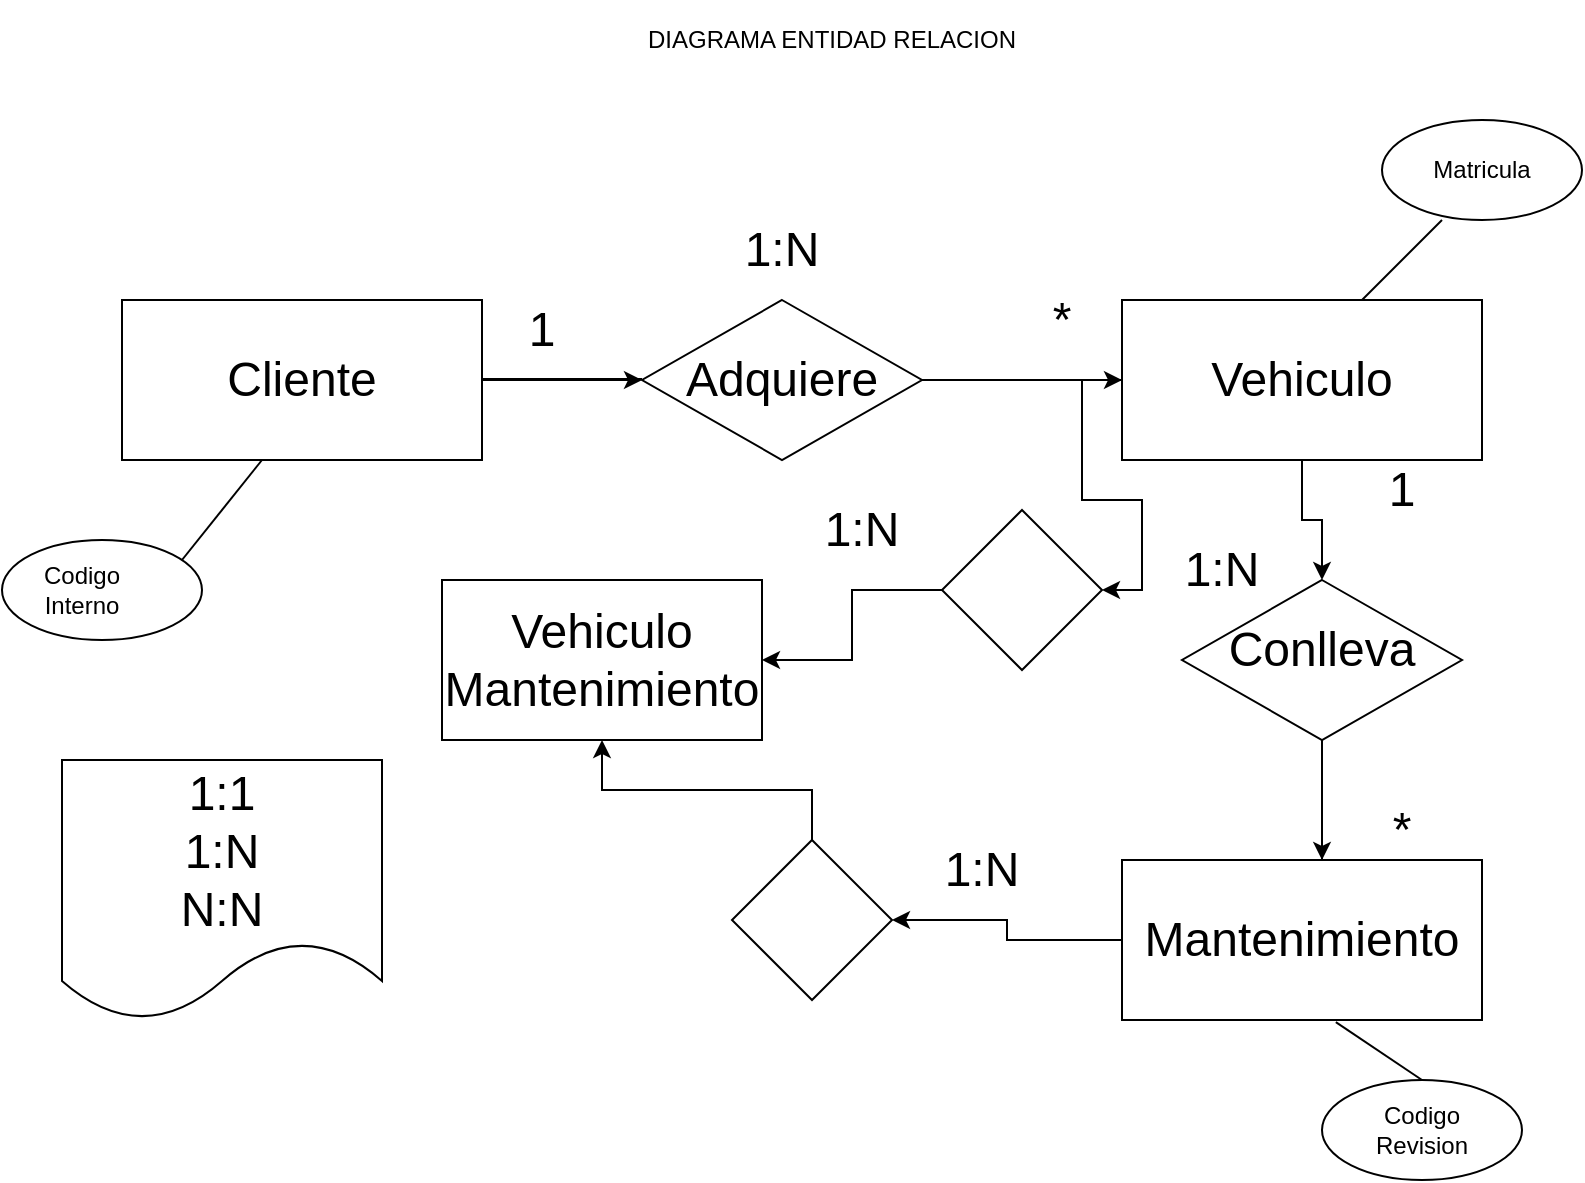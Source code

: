 <mxfile version="21.6.2" type="github">
  <diagram name="Page-1" id="32we7wKkpuTMR-FPi_ei">
    <mxGraphModel dx="880" dy="452" grid="1" gridSize="10" guides="1" tooltips="1" connect="1" arrows="1" fold="1" page="1" pageScale="1" pageWidth="850" pageHeight="1100" math="0" shadow="0">
      <root>
        <mxCell id="0" />
        <mxCell id="1" parent="0" />
        <mxCell id="rc7ttSQa2OtZKkBT7D2q-3" style="edgeStyle=orthogonalEdgeStyle;rounded=0;orthogonalLoop=1;jettySize=auto;html=1;entryX=0;entryY=0.5;entryDx=0;entryDy=0;" parent="1" source="zyYQOy7fIr2kreB1w1Vg-1" target="zyYQOy7fIr2kreB1w1Vg-10" edge="1">
          <mxGeometry relative="1" as="geometry" />
        </mxCell>
        <mxCell id="zyYQOy7fIr2kreB1w1Vg-1" value="" style="rounded=0;whiteSpace=wrap;html=1;" parent="1" vertex="1">
          <mxGeometry x="80" y="160" width="180" height="80" as="geometry" />
        </mxCell>
        <mxCell id="zyYQOy7fIr2kreB1w1Vg-2" value="Vehiculo" style="text;html=1;strokeColor=none;fillColor=none;align=center;verticalAlign=middle;whiteSpace=wrap;rounded=0;" parent="1" vertex="1">
          <mxGeometry x="650" y="185" width="60" height="30" as="geometry" />
        </mxCell>
        <mxCell id="rc7ttSQa2OtZKkBT7D2q-5" style="edgeStyle=orthogonalEdgeStyle;rounded=0;orthogonalLoop=1;jettySize=auto;html=1;exitX=0.5;exitY=1;exitDx=0;exitDy=0;" parent="1" source="zyYQOy7fIr2kreB1w1Vg-3" edge="1">
          <mxGeometry relative="1" as="geometry">
            <mxPoint x="680" y="300.0" as="targetPoint" />
            <Array as="points">
              <mxPoint x="670" y="270" />
              <mxPoint x="680" y="270" />
            </Array>
          </mxGeometry>
        </mxCell>
        <mxCell id="shR7SwW37Sfv0lqV9xud-8" style="edgeStyle=orthogonalEdgeStyle;rounded=0;orthogonalLoop=1;jettySize=auto;html=1;entryX=1;entryY=0.5;entryDx=0;entryDy=0;" edge="1" parent="1" source="zyYQOy7fIr2kreB1w1Vg-3" target="shR7SwW37Sfv0lqV9xud-6">
          <mxGeometry relative="1" as="geometry" />
        </mxCell>
        <mxCell id="zyYQOy7fIr2kreB1w1Vg-3" value="" style="rounded=0;whiteSpace=wrap;html=1;" parent="1" vertex="1">
          <mxGeometry x="580" y="160" width="180" height="80" as="geometry" />
        </mxCell>
        <mxCell id="shR7SwW37Sfv0lqV9xud-13" style="edgeStyle=orthogonalEdgeStyle;rounded=0;orthogonalLoop=1;jettySize=auto;html=1;" edge="1" parent="1" source="zyYQOy7fIr2kreB1w1Vg-4" target="shR7SwW37Sfv0lqV9xud-7">
          <mxGeometry relative="1" as="geometry" />
        </mxCell>
        <mxCell id="zyYQOy7fIr2kreB1w1Vg-4" value="" style="rounded=0;whiteSpace=wrap;html=1;" parent="1" vertex="1">
          <mxGeometry x="580" y="440" width="180" height="80" as="geometry" />
        </mxCell>
        <mxCell id="zyYQOy7fIr2kreB1w1Vg-7" value="&lt;font style=&quot;font-size: 24px;&quot;&gt;Cliente&lt;/font&gt;" style="text;html=1;strokeColor=none;fillColor=none;align=center;verticalAlign=middle;whiteSpace=wrap;rounded=0;" parent="1" vertex="1">
          <mxGeometry x="140" y="185" width="60" height="30" as="geometry" />
        </mxCell>
        <mxCell id="zyYQOy7fIr2kreB1w1Vg-8" value="&lt;font style=&quot;font-size: 24px;&quot;&gt;Mantenimiento&lt;/font&gt;" style="text;html=1;strokeColor=none;fillColor=none;align=center;verticalAlign=middle;whiteSpace=wrap;rounded=0;" parent="1" vertex="1">
          <mxGeometry x="640" y="465" width="60" height="30" as="geometry" />
        </mxCell>
        <mxCell id="rc7ttSQa2OtZKkBT7D2q-6" style="edgeStyle=orthogonalEdgeStyle;rounded=0;orthogonalLoop=1;jettySize=auto;html=1;" parent="1" source="zyYQOy7fIr2kreB1w1Vg-9" edge="1">
          <mxGeometry relative="1" as="geometry">
            <mxPoint x="680" y="440" as="targetPoint" />
          </mxGeometry>
        </mxCell>
        <mxCell id="zyYQOy7fIr2kreB1w1Vg-9" value="" style="rhombus;whiteSpace=wrap;html=1;" parent="1" vertex="1">
          <mxGeometry x="610" y="300" width="140" height="80" as="geometry" />
        </mxCell>
        <mxCell id="rc7ttSQa2OtZKkBT7D2q-4" style="edgeStyle=orthogonalEdgeStyle;rounded=0;orthogonalLoop=1;jettySize=auto;html=1;" parent="1" source="zyYQOy7fIr2kreB1w1Vg-10" edge="1">
          <mxGeometry relative="1" as="geometry">
            <mxPoint x="580" y="200" as="targetPoint" />
          </mxGeometry>
        </mxCell>
        <mxCell id="zyYQOy7fIr2kreB1w1Vg-10" value="" style="rhombus;whiteSpace=wrap;html=1;" parent="1" vertex="1">
          <mxGeometry x="340" y="160" width="140" height="80" as="geometry" />
        </mxCell>
        <mxCell id="zyYQOy7fIr2kreB1w1Vg-11" value="" style="ellipse;whiteSpace=wrap;html=1;" parent="1" vertex="1">
          <mxGeometry x="710" y="70" width="100" height="50" as="geometry" />
        </mxCell>
        <mxCell id="zyYQOy7fIr2kreB1w1Vg-12" value="Matricula" style="text;html=1;strokeColor=none;fillColor=none;align=center;verticalAlign=middle;whiteSpace=wrap;rounded=0;" parent="1" vertex="1">
          <mxGeometry x="730" y="80" width="60" height="30" as="geometry" />
        </mxCell>
        <mxCell id="zyYQOy7fIr2kreB1w1Vg-15" value="" style="endArrow=none;html=1;rounded=0;" parent="1" edge="1">
          <mxGeometry width="50" height="50" relative="1" as="geometry">
            <mxPoint x="700" y="160" as="sourcePoint" />
            <mxPoint x="740" y="120" as="targetPoint" />
          </mxGeometry>
        </mxCell>
        <mxCell id="zyYQOy7fIr2kreB1w1Vg-17" value="&lt;font style=&quot;font-size: 24px;&quot;&gt;Vehiculo&lt;/font&gt;" style="text;html=1;strokeColor=none;fillColor=none;align=center;verticalAlign=middle;whiteSpace=wrap;rounded=0;" parent="1" vertex="1">
          <mxGeometry x="640" y="185" width="60" height="30" as="geometry" />
        </mxCell>
        <mxCell id="zyYQOy7fIr2kreB1w1Vg-18" value="" style="endArrow=none;html=1;rounded=0;" parent="1" edge="1">
          <mxGeometry width="50" height="50" relative="1" as="geometry">
            <mxPoint x="260" y="199.5" as="sourcePoint" />
            <mxPoint x="340" y="199.5" as="targetPoint" />
          </mxGeometry>
        </mxCell>
        <mxCell id="zyYQOy7fIr2kreB1w1Vg-19" value="" style="endArrow=none;html=1;rounded=0;exitX=1;exitY=0.5;exitDx=0;exitDy=0;" parent="1" edge="1">
          <mxGeometry width="50" height="50" relative="1" as="geometry">
            <mxPoint x="580" y="200" as="sourcePoint" />
            <mxPoint x="580" y="199.5" as="targetPoint" />
          </mxGeometry>
        </mxCell>
        <mxCell id="zyYQOy7fIr2kreB1w1Vg-20" value="&lt;font style=&quot;font-size: 24px;&quot;&gt;Adquiere&lt;/font&gt;" style="text;html=1;strokeColor=none;fillColor=none;align=center;verticalAlign=middle;whiteSpace=wrap;rounded=0;" parent="1" vertex="1">
          <mxGeometry x="380" y="185" width="60" height="30" as="geometry" />
        </mxCell>
        <mxCell id="zyYQOy7fIr2kreB1w1Vg-22" value="" style="ellipse;whiteSpace=wrap;html=1;" parent="1" vertex="1">
          <mxGeometry x="20" y="280" width="100" height="50" as="geometry" />
        </mxCell>
        <mxCell id="zyYQOy7fIr2kreB1w1Vg-24" value="Codigo Interno" style="text;html=1;strokeColor=none;fillColor=none;align=center;verticalAlign=middle;whiteSpace=wrap;rounded=0;" parent="1" vertex="1">
          <mxGeometry x="30" y="290" width="60" height="30" as="geometry" />
        </mxCell>
        <mxCell id="zyYQOy7fIr2kreB1w1Vg-27" value="" style="endArrow=none;html=1;rounded=0;exitX=0.9;exitY=0.2;exitDx=0;exitDy=0;exitPerimeter=0;" parent="1" source="zyYQOy7fIr2kreB1w1Vg-22" edge="1">
          <mxGeometry width="50" height="50" relative="1" as="geometry">
            <mxPoint x="100" y="290" as="sourcePoint" />
            <mxPoint x="150" y="240" as="targetPoint" />
          </mxGeometry>
        </mxCell>
        <mxCell id="zyYQOy7fIr2kreB1w1Vg-28" value="&lt;font style=&quot;font-size: 24px;&quot;&gt;1&lt;/font&gt;" style="text;html=1;strokeColor=none;fillColor=none;align=center;verticalAlign=middle;whiteSpace=wrap;rounded=0;" parent="1" vertex="1">
          <mxGeometry x="260" y="160" width="60" height="30" as="geometry" />
        </mxCell>
        <mxCell id="zyYQOy7fIr2kreB1w1Vg-29" value="&lt;font style=&quot;font-size: 24px;&quot;&gt;*&lt;/font&gt;" style="text;html=1;strokeColor=none;fillColor=none;align=center;verticalAlign=middle;whiteSpace=wrap;rounded=0;" parent="1" vertex="1">
          <mxGeometry x="520" y="155" width="60" height="30" as="geometry" />
        </mxCell>
        <mxCell id="zyYQOy7fIr2kreB1w1Vg-30" value="&lt;font style=&quot;font-size: 24px;&quot;&gt;1:N&lt;/font&gt;" style="text;html=1;strokeColor=none;fillColor=none;align=center;verticalAlign=middle;whiteSpace=wrap;rounded=0;" parent="1" vertex="1">
          <mxGeometry x="380" y="120" width="60" height="30" as="geometry" />
        </mxCell>
        <mxCell id="zyYQOy7fIr2kreB1w1Vg-32" value="" style="endArrow=none;html=1;rounded=0;" parent="1" edge="1">
          <mxGeometry width="50" height="50" relative="1" as="geometry">
            <mxPoint x="680" y="440" as="sourcePoint" />
            <mxPoint x="680" y="380" as="targetPoint" />
          </mxGeometry>
        </mxCell>
        <mxCell id="zyYQOy7fIr2kreB1w1Vg-33" value="&lt;font style=&quot;font-size: 24px;&quot;&gt;Conlleva&lt;/font&gt;" style="text;html=1;strokeColor=none;fillColor=none;align=center;verticalAlign=middle;whiteSpace=wrap;rounded=0;" parent="1" vertex="1">
          <mxGeometry x="650" y="320" width="60" height="30" as="geometry" />
        </mxCell>
        <mxCell id="zyYQOy7fIr2kreB1w1Vg-34" value="" style="ellipse;whiteSpace=wrap;html=1;" parent="1" vertex="1">
          <mxGeometry x="680" y="550" width="100" height="50" as="geometry" />
        </mxCell>
        <mxCell id="zyYQOy7fIr2kreB1w1Vg-35" value="Codigo Revision" style="text;html=1;strokeColor=none;fillColor=none;align=center;verticalAlign=middle;whiteSpace=wrap;rounded=0;" parent="1" vertex="1">
          <mxGeometry x="700" y="560" width="60" height="30" as="geometry" />
        </mxCell>
        <mxCell id="zyYQOy7fIr2kreB1w1Vg-36" value="" style="endArrow=none;html=1;rounded=0;entryX=0.594;entryY=1.013;entryDx=0;entryDy=0;entryPerimeter=0;exitX=0.5;exitY=0;exitDx=0;exitDy=0;" parent="1" source="zyYQOy7fIr2kreB1w1Vg-34" target="zyYQOy7fIr2kreB1w1Vg-4" edge="1">
          <mxGeometry width="50" height="50" relative="1" as="geometry">
            <mxPoint x="670" y="580" as="sourcePoint" />
            <mxPoint x="720" y="530" as="targetPoint" />
          </mxGeometry>
        </mxCell>
        <mxCell id="zyYQOy7fIr2kreB1w1Vg-37" value="&lt;font style=&quot;font-size: 24px;&quot;&gt;1&lt;/font&gt;" style="text;html=1;strokeColor=none;fillColor=none;align=center;verticalAlign=middle;whiteSpace=wrap;rounded=0;" parent="1" vertex="1">
          <mxGeometry x="690" y="240" width="60" height="30" as="geometry" />
        </mxCell>
        <mxCell id="zyYQOy7fIr2kreB1w1Vg-38" value="&lt;font style=&quot;font-size: 24px;&quot;&gt;*&lt;/font&gt;" style="text;html=1;strokeColor=none;fillColor=none;align=center;verticalAlign=middle;whiteSpace=wrap;rounded=0;" parent="1" vertex="1">
          <mxGeometry x="690" y="410" width="60" height="30" as="geometry" />
        </mxCell>
        <mxCell id="zyYQOy7fIr2kreB1w1Vg-40" value="&lt;font style=&quot;font-size: 24px;&quot;&gt;1:N&lt;/font&gt;" style="text;html=1;strokeColor=none;fillColor=none;align=center;verticalAlign=middle;whiteSpace=wrap;rounded=0;" parent="1" vertex="1">
          <mxGeometry x="600" y="280" width="60" height="30" as="geometry" />
        </mxCell>
        <mxCell id="zyYQOy7fIr2kreB1w1Vg-41" value="DIAGRAMA ENTIDAD RELACION&lt;br&gt;" style="text;html=1;strokeColor=none;fillColor=none;align=center;verticalAlign=middle;whiteSpace=wrap;rounded=0;" parent="1" vertex="1">
          <mxGeometry x="70" y="10" width="730" height="40" as="geometry" />
        </mxCell>
        <mxCell id="rc7ttSQa2OtZKkBT7D2q-2" value="" style="endArrow=none;html=1;rounded=0;exitX=1;exitY=0.5;exitDx=0;exitDy=0;" parent="1" source="zyYQOy7fIr2kreB1w1Vg-10" edge="1">
          <mxGeometry width="50" height="50" relative="1" as="geometry">
            <mxPoint x="480" y="200" as="sourcePoint" />
            <mxPoint x="560" y="200" as="targetPoint" />
          </mxGeometry>
        </mxCell>
        <mxCell id="shR7SwW37Sfv0lqV9xud-2" value="&lt;font style=&quot;font-size: 24px;&quot;&gt;1:1&lt;br&gt;1:N&lt;br&gt;N:N&lt;br&gt;&lt;/font&gt;" style="shape=document;whiteSpace=wrap;html=1;boundedLbl=1;" vertex="1" parent="1">
          <mxGeometry x="50" y="390" width="160" height="130" as="geometry" />
        </mxCell>
        <mxCell id="shR7SwW37Sfv0lqV9xud-3" value="&lt;font style=&quot;font-size: 24px;&quot;&gt;Vehiculo&lt;br&gt;Mantenimiento&lt;/font&gt;" style="rounded=0;whiteSpace=wrap;html=1;" vertex="1" parent="1">
          <mxGeometry x="240" y="300" width="160" height="80" as="geometry" />
        </mxCell>
        <mxCell id="shR7SwW37Sfv0lqV9xud-9" style="edgeStyle=orthogonalEdgeStyle;rounded=0;orthogonalLoop=1;jettySize=auto;html=1;" edge="1" parent="1" source="shR7SwW37Sfv0lqV9xud-6" target="shR7SwW37Sfv0lqV9xud-3">
          <mxGeometry relative="1" as="geometry" />
        </mxCell>
        <mxCell id="shR7SwW37Sfv0lqV9xud-6" value="" style="rhombus;whiteSpace=wrap;html=1;" vertex="1" parent="1">
          <mxGeometry x="490" y="265" width="80" height="80" as="geometry" />
        </mxCell>
        <mxCell id="shR7SwW37Sfv0lqV9xud-14" style="edgeStyle=orthogonalEdgeStyle;rounded=0;orthogonalLoop=1;jettySize=auto;html=1;entryX=0.5;entryY=1;entryDx=0;entryDy=0;" edge="1" parent="1" source="shR7SwW37Sfv0lqV9xud-7" target="shR7SwW37Sfv0lqV9xud-3">
          <mxGeometry relative="1" as="geometry" />
        </mxCell>
        <mxCell id="shR7SwW37Sfv0lqV9xud-7" value="" style="rhombus;whiteSpace=wrap;html=1;" vertex="1" parent="1">
          <mxGeometry x="385" y="430" width="80" height="80" as="geometry" />
        </mxCell>
        <mxCell id="shR7SwW37Sfv0lqV9xud-15" value="&lt;font style=&quot;font-size: 24px;&quot;&gt;1:N&lt;/font&gt;" style="text;html=1;strokeColor=none;fillColor=none;align=center;verticalAlign=middle;whiteSpace=wrap;rounded=0;" vertex="1" parent="1">
          <mxGeometry x="420" y="260" width="60" height="30" as="geometry" />
        </mxCell>
        <mxCell id="shR7SwW37Sfv0lqV9xud-16" value="&lt;font style=&quot;font-size: 24px;&quot;&gt;1:N&lt;/font&gt;" style="text;html=1;strokeColor=none;fillColor=none;align=center;verticalAlign=middle;whiteSpace=wrap;rounded=0;" vertex="1" parent="1">
          <mxGeometry x="480" y="430" width="60" height="30" as="geometry" />
        </mxCell>
      </root>
    </mxGraphModel>
  </diagram>
</mxfile>
